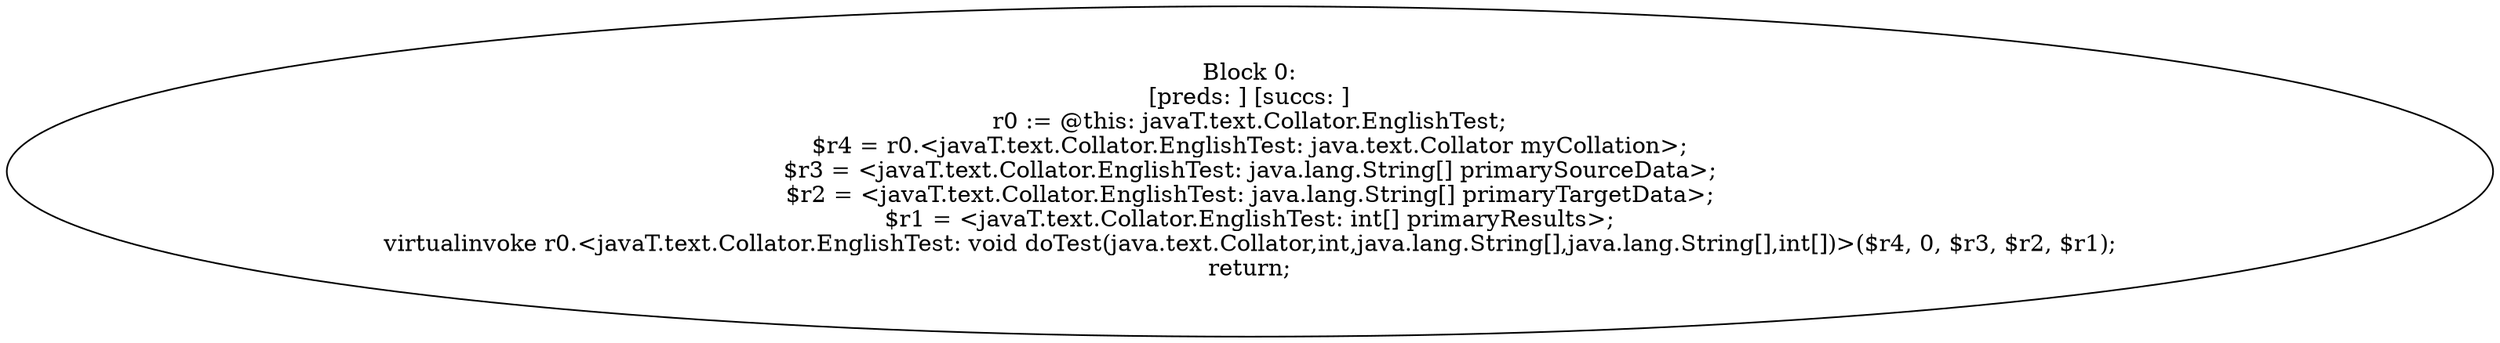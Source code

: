 digraph "unitGraph" {
    "Block 0:
[preds: ] [succs: ]
r0 := @this: javaT.text.Collator.EnglishTest;
$r4 = r0.<javaT.text.Collator.EnglishTest: java.text.Collator myCollation>;
$r3 = <javaT.text.Collator.EnglishTest: java.lang.String[] primarySourceData>;
$r2 = <javaT.text.Collator.EnglishTest: java.lang.String[] primaryTargetData>;
$r1 = <javaT.text.Collator.EnglishTest: int[] primaryResults>;
virtualinvoke r0.<javaT.text.Collator.EnglishTest: void doTest(java.text.Collator,int,java.lang.String[],java.lang.String[],int[])>($r4, 0, $r3, $r2, $r1);
return;
"
}
